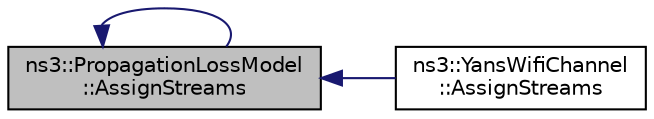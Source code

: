 digraph "ns3::PropagationLossModel::AssignStreams"
{
  edge [fontname="Helvetica",fontsize="10",labelfontname="Helvetica",labelfontsize="10"];
  node [fontname="Helvetica",fontsize="10",shape=record];
  rankdir="LR";
  Node1 [label="ns3::PropagationLossModel\l::AssignStreams",height=0.2,width=0.4,color="black", fillcolor="grey75", style="filled", fontcolor="black"];
  Node1 -> Node1 [dir="back",color="midnightblue",fontsize="10",style="solid"];
  Node1 -> Node2 [dir="back",color="midnightblue",fontsize="10",style="solid"];
  Node2 [label="ns3::YansWifiChannel\l::AssignStreams",height=0.2,width=0.4,color="black", fillcolor="white", style="filled",URL="$d3/df5/classns3_1_1YansWifiChannel.html#aed5d287a608e3c3f48751a6ce24a1407"];
}
